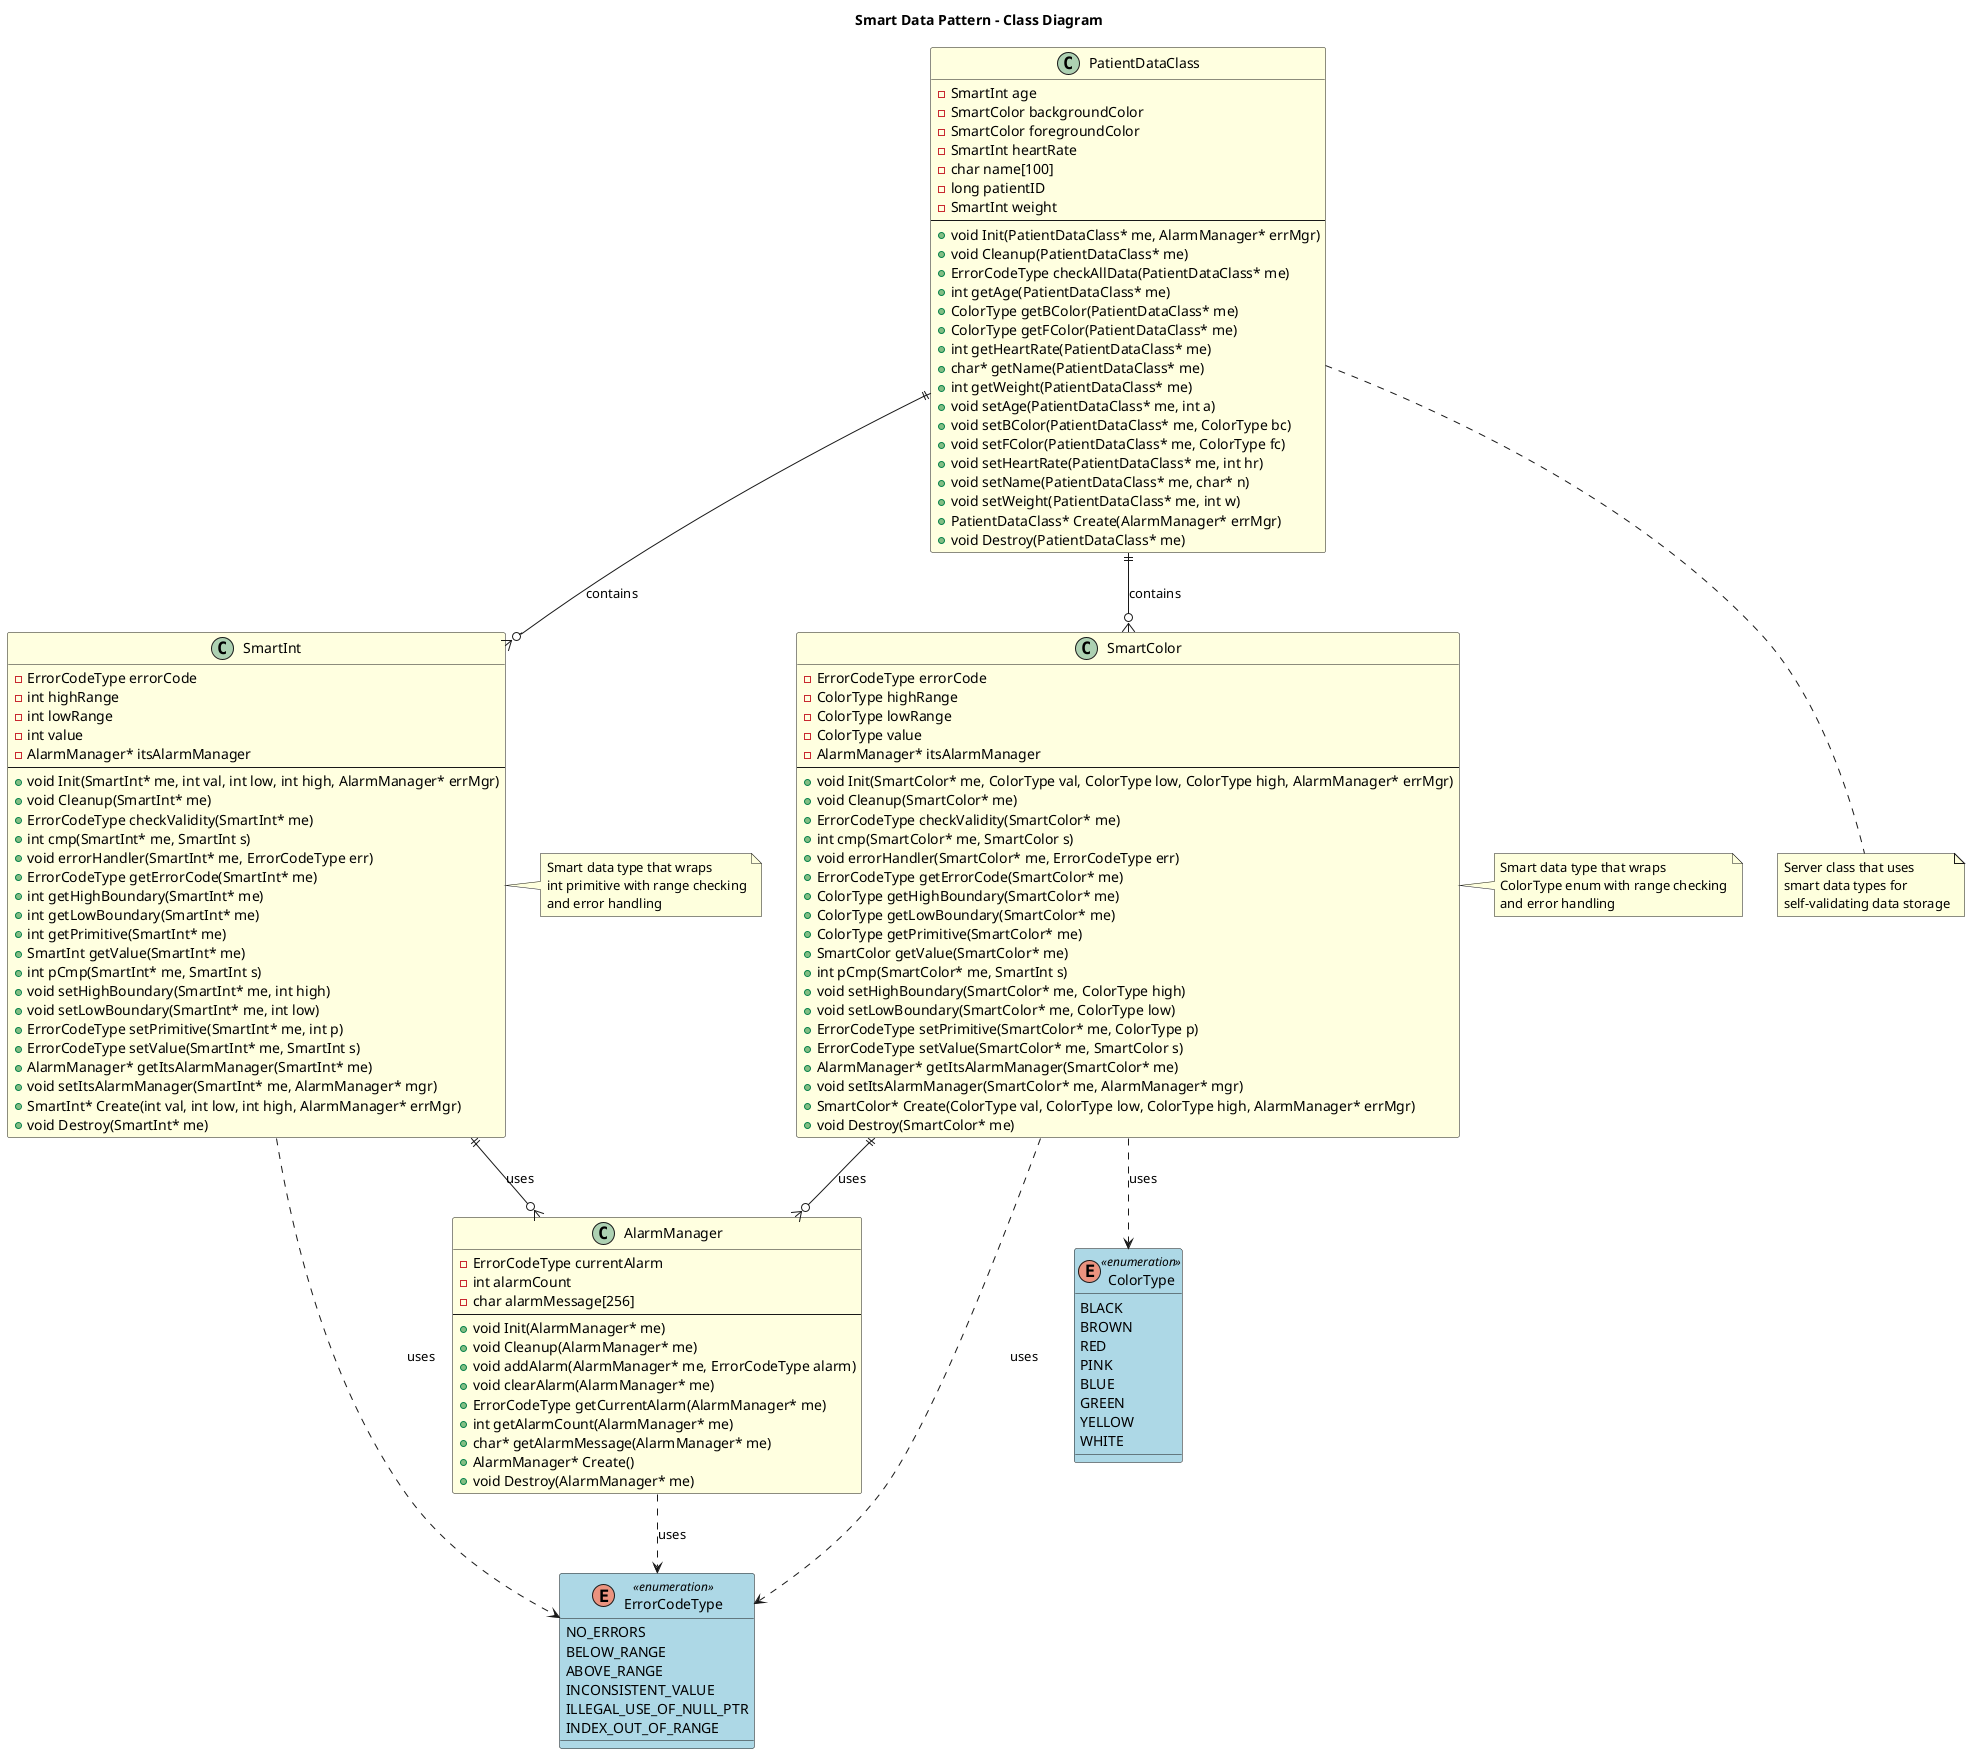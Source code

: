 @startuml Smart_Data_Pattern_Class_Diagram

title Smart Data Pattern - Class Diagram

!define ENUM_COLOR #LightBlue
!define CLASS_COLOR #LightYellow
!define INTERFACE_COLOR #LightGreen

enum ErrorCodeType <<enumeration>> ENUM_COLOR {
    NO_ERRORS
    BELOW_RANGE
    ABOVE_RANGE
    INCONSISTENT_VALUE
    ILLEGAL_USE_OF_NULL_PTR
    INDEX_OUT_OF_RANGE
}

enum ColorType <<enumeration>> ENUM_COLOR {
    BLACK
    BROWN
    RED
    PINK
    BLUE
    GREEN
    YELLOW
    WHITE
}

class AlarmManager CLASS_COLOR {
    - ErrorCodeType currentAlarm
    - int alarmCount
    - char alarmMessage[256]
    --
    + void Init(AlarmManager* me)
    + void Cleanup(AlarmManager* me)
    + void addAlarm(AlarmManager* me, ErrorCodeType alarm)
    + void clearAlarm(AlarmManager* me)
    + ErrorCodeType getCurrentAlarm(AlarmManager* me)
    + int getAlarmCount(AlarmManager* me)
    + char* getAlarmMessage(AlarmManager* me)
    + AlarmManager* Create()
    + void Destroy(AlarmManager* me)
}

class SmartInt CLASS_COLOR {
    - ErrorCodeType errorCode
    - int highRange
    - int lowRange
    - int value
    - AlarmManager* itsAlarmManager
    --
    + void Init(SmartInt* me, int val, int low, int high, AlarmManager* errMgr)
    + void Cleanup(SmartInt* me)
    + ErrorCodeType checkValidity(SmartInt* me)
    + int cmp(SmartInt* me, SmartInt s)
    + void errorHandler(SmartInt* me, ErrorCodeType err)
    + ErrorCodeType getErrorCode(SmartInt* me)
    + int getHighBoundary(SmartInt* me)
    + int getLowBoundary(SmartInt* me)
    + int getPrimitive(SmartInt* me)
    + SmartInt getValue(SmartInt* me)
    + int pCmp(SmartInt* me, SmartInt s)
    + void setHighBoundary(SmartInt* me, int high)
    + void setLowBoundary(SmartInt* me, int low)
    + ErrorCodeType setPrimitive(SmartInt* me, int p)
    + ErrorCodeType setValue(SmartInt* me, SmartInt s)
    + AlarmManager* getItsAlarmManager(SmartInt* me)
    + void setItsAlarmManager(SmartInt* me, AlarmManager* mgr)
    + SmartInt* Create(int val, int low, int high, AlarmManager* errMgr)
    + void Destroy(SmartInt* me)
}

class SmartColor CLASS_COLOR {
    - ErrorCodeType errorCode
    - ColorType highRange
    - ColorType lowRange
    - ColorType value
    - AlarmManager* itsAlarmManager
    --
    + void Init(SmartColor* me, ColorType val, ColorType low, ColorType high, AlarmManager* errMgr)
    + void Cleanup(SmartColor* me)
    + ErrorCodeType checkValidity(SmartColor* me)
    + int cmp(SmartColor* me, SmartColor s)
    + void errorHandler(SmartColor* me, ErrorCodeType err)
    + ErrorCodeType getErrorCode(SmartColor* me)
    + ColorType getHighBoundary(SmartColor* me)
    + ColorType getLowBoundary(SmartColor* me)
    + ColorType getPrimitive(SmartColor* me)
    + SmartColor getValue(SmartColor* me)
    + int pCmp(SmartColor* me, SmartInt s)
    + void setHighBoundary(SmartColor* me, ColorType high)
    + void setLowBoundary(SmartColor* me, ColorType low)
    + ErrorCodeType setPrimitive(SmartColor* me, ColorType p)
    + ErrorCodeType setValue(SmartColor* me, SmartColor s)
    + AlarmManager* getItsAlarmManager(SmartColor* me)
    + void setItsAlarmManager(SmartColor* me, AlarmManager* mgr)
    + SmartColor* Create(ColorType val, ColorType low, ColorType high, AlarmManager* errMgr)
    + void Destroy(SmartColor* me)
}

class PatientDataClass CLASS_COLOR {
    - SmartInt age
    - SmartColor backgroundColor
    - SmartColor foregroundColor
    - SmartInt heartRate
    - char name[100]
    - long patientID
    - SmartInt weight
    --
    + void Init(PatientDataClass* me, AlarmManager* errMgr)
    + void Cleanup(PatientDataClass* me)
    + ErrorCodeType checkAllData(PatientDataClass* me)
    + int getAge(PatientDataClass* me)
    + ColorType getBColor(PatientDataClass* me)
    + ColorType getFColor(PatientDataClass* me)
    + int getHeartRate(PatientDataClass* me)
    + char* getName(PatientDataClass* me)
    + int getWeight(PatientDataClass* me)
    + void setAge(PatientDataClass* me, int a)
    + void setBColor(PatientDataClass* me, ColorType bc)
    + void setFColor(PatientDataClass* me, ColorType fc)
    + void setHeartRate(PatientDataClass* me, int hr)
    + void setName(PatientDataClass* me, char* n)
    + void setWeight(PatientDataClass* me, int w)
    + PatientDataClass* Create(AlarmManager* errMgr)
    + void Destroy(PatientDataClass* me)
}

' Relationships
SmartInt ||--o{ AlarmManager : uses
SmartColor ||--o{ AlarmManager : uses
PatientDataClass ||--o{ SmartInt : contains
PatientDataClass ||--o{ SmartColor : contains
SmartInt ..> ErrorCodeType : uses
SmartColor ..> ErrorCodeType : uses
SmartColor ..> ColorType : uses
AlarmManager ..> ErrorCodeType : uses

note right of SmartInt : Smart data type that wraps\nint primitive with range checking\nand error handling
note right of SmartColor : Smart data type that wraps\nColorType enum with range checking\nand error handling
note bottom of PatientDataClass : Server class that uses\nsmart data types for\nself-validating data storage

@enduml
